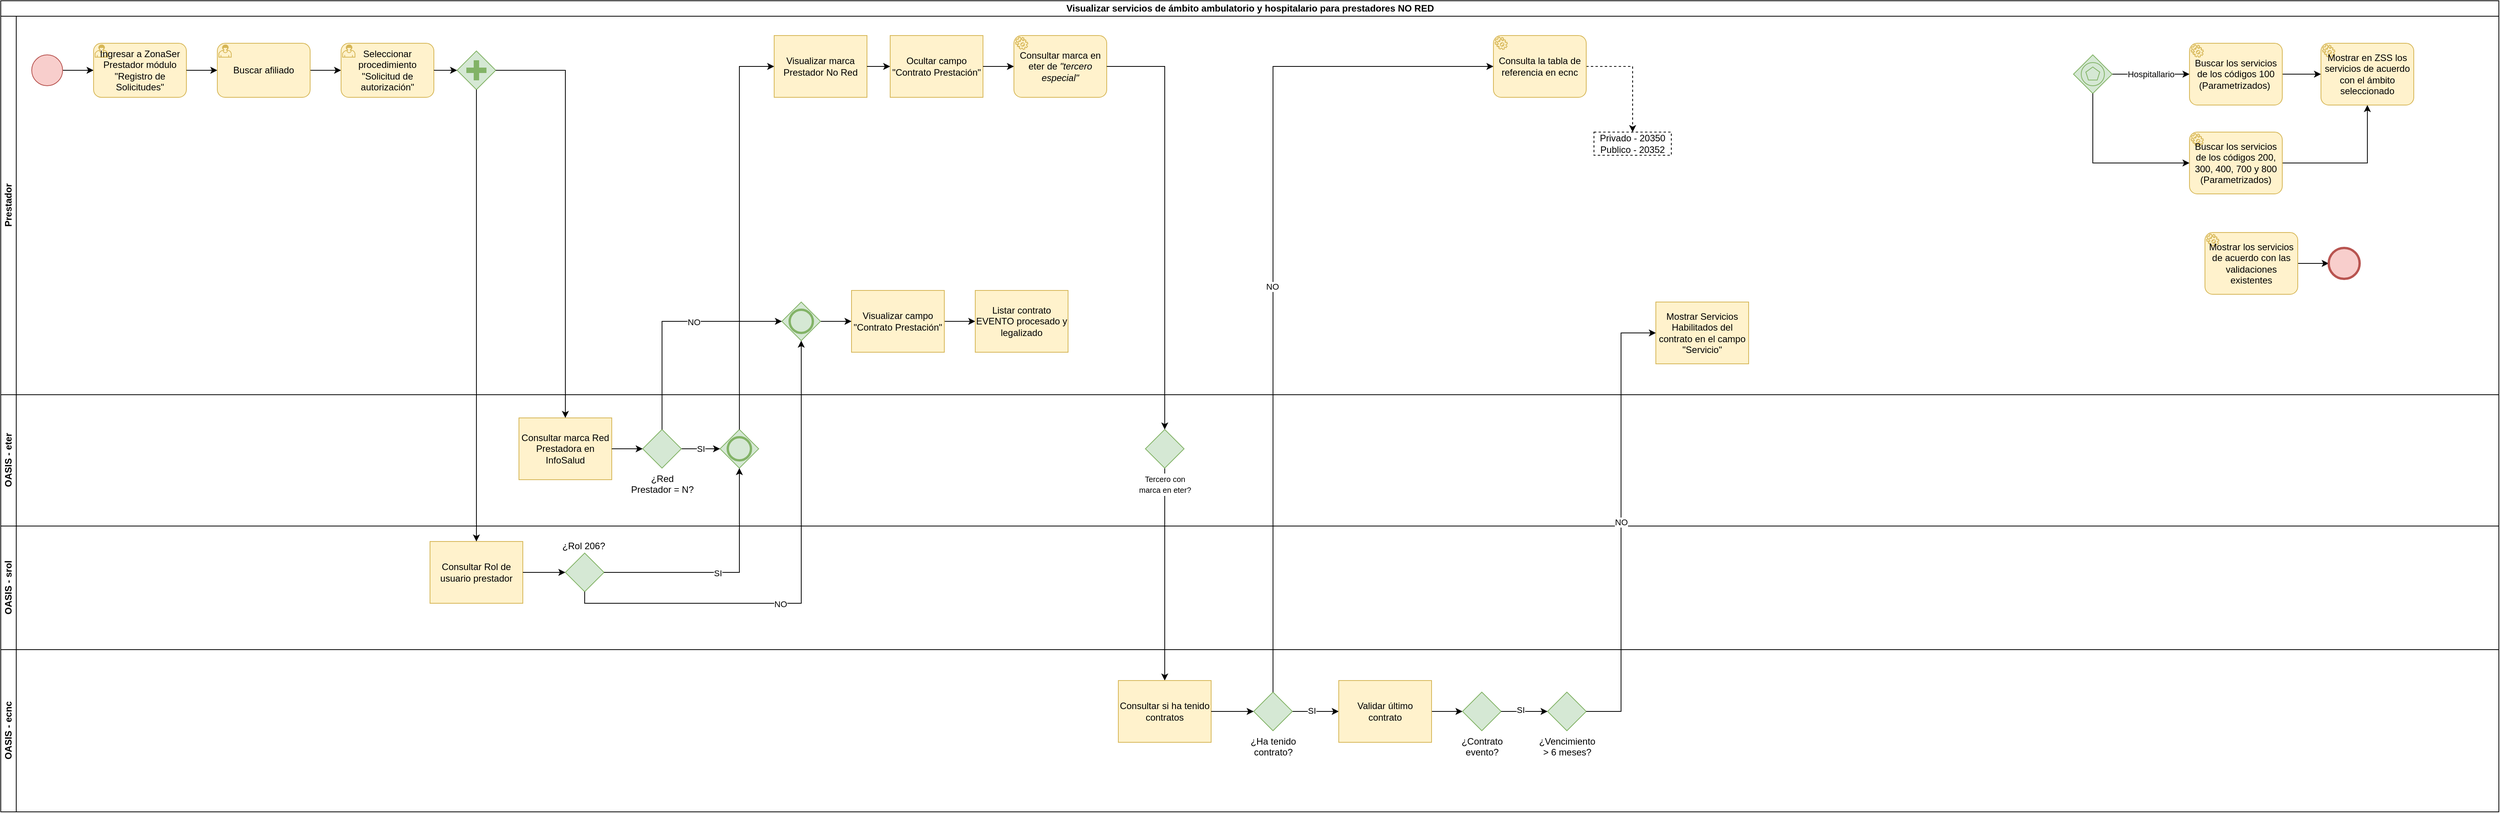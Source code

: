 <mxfile version="26.0.15">
  <diagram name="Página-1" id="TRl0oPyITWr-6Asu_PwD">
    <mxGraphModel dx="1034" dy="690" grid="1" gridSize="10" guides="1" tooltips="1" connect="1" arrows="1" fold="1" page="1" pageScale="1" pageWidth="2200" pageHeight="500" math="0" shadow="0">
      <root>
        <mxCell id="0" />
        <mxCell id="1" parent="0" />
        <mxCell id="DZp7piEdJl-Q790h61w1-1" value="Visualizar servicios de ámbito ambulatorio y hospitalario para prestadores NO RED" style="swimlane;childLayout=stackLayout;resizeParent=1;resizeParentMax=0;horizontal=1;startSize=20;horizontalStack=0;html=1;" parent="1" vertex="1">
          <mxGeometry x="40" y="40" width="3230" height="1050" as="geometry" />
        </mxCell>
        <mxCell id="FZRKKht7appjnMGiK8aR-26" style="edgeStyle=orthogonalEdgeStyle;rounded=0;orthogonalLoop=1;jettySize=auto;html=1;" edge="1" parent="DZp7piEdJl-Q790h61w1-1" source="DZp7piEdJl-Q790h61w1-29" target="FZRKKht7appjnMGiK8aR-21">
          <mxGeometry relative="1" as="geometry">
            <mxPoint x="1505" y="890" as="targetPoint" />
          </mxGeometry>
        </mxCell>
        <mxCell id="DZp7piEdJl-Q790h61w1-2" value="&lt;font style=&quot;vertical-align: inherit;&quot;&gt;&lt;font style=&quot;vertical-align: inherit;&quot;&gt;Prestador&lt;/font&gt;&lt;/font&gt;" style="swimlane;startSize=20;horizontal=0;html=1;" parent="DZp7piEdJl-Q790h61w1-1" vertex="1">
          <mxGeometry y="20" width="3230" height="490" as="geometry" />
        </mxCell>
        <mxCell id="DZp7piEdJl-Q790h61w1-11" style="edgeStyle=orthogonalEdgeStyle;rounded=0;orthogonalLoop=1;jettySize=auto;html=1;entryX=0;entryY=0.5;entryDx=0;entryDy=0;entryPerimeter=0;" parent="DZp7piEdJl-Q790h61w1-2" source="DZp7piEdJl-Q790h61w1-10" target="DZp7piEdJl-Q790h61w1-6" edge="1">
          <mxGeometry relative="1" as="geometry" />
        </mxCell>
        <mxCell id="DZp7piEdJl-Q790h61w1-10" value="" style="points=[[0.145,0.145,0],[0.5,0,0],[0.855,0.145,0],[1,0.5,0],[0.855,0.855,0],[0.5,1,0],[0.145,0.855,0],[0,0.5,0]];shape=mxgraph.bpmn.event;html=1;verticalLabelPosition=bottom;labelBackgroundColor=#ffffff;verticalAlign=top;align=center;perimeter=ellipsePerimeter;outlineConnect=0;aspect=fixed;outline=standard;symbol=general;fillColor=#f8cecc;strokeColor=#b85450;" parent="DZp7piEdJl-Q790h61w1-2" vertex="1">
          <mxGeometry x="40" y="50" width="40" height="40" as="geometry" />
        </mxCell>
        <mxCell id="DZp7piEdJl-Q790h61w1-6" value="&lt;font style=&quot;vertical-align: inherit;&quot;&gt;&lt;font style=&quot;vertical-align: inherit;&quot;&gt;&lt;font style=&quot;vertical-align: inherit;&quot;&gt;&lt;font style=&quot;vertical-align: inherit;&quot;&gt;&lt;font style=&quot;vertical-align: inherit;&quot;&gt;&lt;font style=&quot;vertical-align: inherit;&quot;&gt;&lt;font style=&quot;vertical-align: inherit;&quot;&gt;&lt;font style=&quot;vertical-align: inherit;&quot;&gt;Ingresar a ZonaSer Prestador módulo &quot;Registro de Solicitudes&quot;&lt;/font&gt;&lt;/font&gt;&lt;/font&gt;&lt;/font&gt;&lt;/font&gt;&lt;/font&gt;&lt;/font&gt;&lt;/font&gt;" style="points=[[0.25,0,0],[0.5,0,0],[0.75,0,0],[1,0.25,0],[1,0.5,0],[1,0.75,0],[0.75,1,0],[0.5,1,0],[0.25,1,0],[0,0.75,0],[0,0.5,0],[0,0.25,0]];shape=mxgraph.bpmn.task;whiteSpace=wrap;rectStyle=rounded;size=10;html=1;container=1;expand=0;collapsible=0;taskMarker=user;fillColor=#fff2cc;strokeColor=#d6b656;" parent="DZp7piEdJl-Q790h61w1-2" vertex="1">
          <mxGeometry x="120" y="35" width="120" height="70" as="geometry" />
        </mxCell>
        <mxCell id="DZp7piEdJl-Q790h61w1-5" style="edgeStyle=orthogonalEdgeStyle;rounded=0;orthogonalLoop=1;jettySize=auto;html=1;entryX=0;entryY=0.5;entryDx=0;entryDy=0;entryPerimeter=0;" parent="DZp7piEdJl-Q790h61w1-2" source="DZp7piEdJl-Q790h61w1-6" target="YhVUN2A8UuCsmT0SYXPu-39" edge="1">
          <mxGeometry relative="1" as="geometry">
            <mxPoint x="280" y="70" as="targetPoint" />
          </mxGeometry>
        </mxCell>
        <mxCell id="DZp7piEdJl-Q790h61w1-26" value="Consultar marca en eter de &lt;i&gt;&quot;tercero especial&quot;&lt;/i&gt;" style="points=[[0.25,0,0],[0.5,0,0],[0.75,0,0],[1,0.25,0],[1,0.5,0],[1,0.75,0],[0.75,1,0],[0.5,1,0],[0.25,1,0],[0,0.75,0],[0,0.5,0],[0,0.25,0]];shape=mxgraph.bpmn.task;whiteSpace=wrap;rectStyle=rounded;size=10;html=1;container=1;expand=0;collapsible=0;taskMarker=service;fillColor=#fff2cc;strokeColor=#d6b656;" parent="DZp7piEdJl-Q790h61w1-2" vertex="1">
          <mxGeometry x="1310" y="25" width="120" height="80" as="geometry" />
        </mxCell>
        <mxCell id="DZp7piEdJl-Q790h61w1-32" value="Mostrar en ZSS los servicios de acuerdo con el ámbito seleccionado" style="points=[[0.25,0,0],[0.5,0,0],[0.75,0,0],[1,0.25,0],[1,0.5,0],[1,0.75,0],[0.75,1,0],[0.5,1,0],[0.25,1,0],[0,0.75,0],[0,0.5,0],[0,0.25,0]];shape=mxgraph.bpmn.task;whiteSpace=wrap;rectStyle=rounded;size=10;html=1;container=1;expand=0;collapsible=0;taskMarker=service;fillColor=#fff2cc;strokeColor=#d6b656;" parent="DZp7piEdJl-Q790h61w1-2" vertex="1">
          <mxGeometry x="3000" y="35" width="120" height="80" as="geometry" />
        </mxCell>
        <mxCell id="FZRKKht7appjnMGiK8aR-16" style="edgeStyle=orthogonalEdgeStyle;rounded=0;orthogonalLoop=1;jettySize=auto;html=1;dashed=1;" edge="1" parent="DZp7piEdJl-Q790h61w1-2" source="DZp7piEdJl-Q790h61w1-36" target="FZRKKht7appjnMGiK8aR-15">
          <mxGeometry relative="1" as="geometry" />
        </mxCell>
        <mxCell id="DZp7piEdJl-Q790h61w1-36" value="Consulta la tabla de referencia en ecnc" style="points=[[0.25,0,0],[0.5,0,0],[0.75,0,0],[1,0.25,0],[1,0.5,0],[1,0.75,0],[0.75,1,0],[0.5,1,0],[0.25,1,0],[0,0.75,0],[0,0.5,0],[0,0.25,0]];shape=mxgraph.bpmn.task;whiteSpace=wrap;rectStyle=rounded;size=10;html=1;container=1;expand=0;collapsible=0;taskMarker=service;fillColor=#fff2cc;strokeColor=#d6b656;" parent="DZp7piEdJl-Q790h61w1-2" vertex="1">
          <mxGeometry x="1930" y="25" width="120" height="80" as="geometry" />
        </mxCell>
        <mxCell id="FZRKKht7appjnMGiK8aR-42" style="edgeStyle=orthogonalEdgeStyle;rounded=0;orthogonalLoop=1;jettySize=auto;html=1;" edge="1" parent="DZp7piEdJl-Q790h61w1-2" source="DZp7piEdJl-Q790h61w1-43" target="DZp7piEdJl-Q790h61w1-55">
          <mxGeometry relative="1" as="geometry" />
        </mxCell>
        <mxCell id="DZp7piEdJl-Q790h61w1-43" value="Mostrar los servicios de acuerdo con las validaciones existentes" style="points=[[0.25,0,0],[0.5,0,0],[0.75,0,0],[1,0.25,0],[1,0.5,0],[1,0.75,0],[0.75,1,0],[0.5,1,0],[0.25,1,0],[0,0.75,0],[0,0.5,0],[0,0.25,0]];shape=mxgraph.bpmn.task;whiteSpace=wrap;rectStyle=rounded;size=10;html=1;container=1;expand=0;collapsible=0;taskMarker=service;fillColor=#fff2cc;strokeColor=#d6b656;" parent="DZp7piEdJl-Q790h61w1-2" vertex="1">
          <mxGeometry x="2850" y="280" width="120" height="80" as="geometry" />
        </mxCell>
        <mxCell id="DZp7piEdJl-Q790h61w1-53" style="edgeStyle=orthogonalEdgeStyle;rounded=0;orthogonalLoop=1;jettySize=auto;html=1;entryX=0;entryY=0.5;entryDx=0;entryDy=0;entryPerimeter=0;" parent="DZp7piEdJl-Q790h61w1-2" source="DZp7piEdJl-Q790h61w1-45" target="DZp7piEdJl-Q790h61w1-32" edge="1">
          <mxGeometry relative="1" as="geometry" />
        </mxCell>
        <mxCell id="DZp7piEdJl-Q790h61w1-45" value="Buscar los servicios de los códigos 100&lt;br&gt;(Parametrizados)&amp;nbsp;" style="points=[[0.25,0,0],[0.5,0,0],[0.75,0,0],[1,0.25,0],[1,0.5,0],[1,0.75,0],[0.75,1,0],[0.5,1,0],[0.25,1,0],[0,0.75,0],[0,0.5,0],[0,0.25,0]];shape=mxgraph.bpmn.task;whiteSpace=wrap;rectStyle=rounded;size=10;html=1;container=1;expand=0;collapsible=0;taskMarker=service;fillColor=#fff2cc;strokeColor=#d6b656;" parent="DZp7piEdJl-Q790h61w1-2" vertex="1">
          <mxGeometry x="2830" y="35" width="120" height="80" as="geometry" />
        </mxCell>
        <mxCell id="DZp7piEdJl-Q790h61w1-54" style="edgeStyle=orthogonalEdgeStyle;rounded=0;orthogonalLoop=1;jettySize=auto;html=1;" parent="DZp7piEdJl-Q790h61w1-2" source="DZp7piEdJl-Q790h61w1-46" target="DZp7piEdJl-Q790h61w1-32" edge="1">
          <mxGeometry relative="1" as="geometry" />
        </mxCell>
        <mxCell id="DZp7piEdJl-Q790h61w1-46" value="Buscar los servicios de los códigos 200, 300, 400, 700 y 800&lt;br&gt;(Parametrizados)" style="points=[[0.25,0,0],[0.5,0,0],[0.75,0,0],[1,0.25,0],[1,0.5,0],[1,0.75,0],[0.75,1,0],[0.5,1,0],[0.25,1,0],[0,0.75,0],[0,0.5,0],[0,0.25,0]];shape=mxgraph.bpmn.task;whiteSpace=wrap;rectStyle=rounded;size=10;html=1;container=1;expand=0;collapsible=0;taskMarker=service;fillColor=#fff2cc;strokeColor=#d6b656;" parent="DZp7piEdJl-Q790h61w1-2" vertex="1">
          <mxGeometry x="2830" y="150" width="120" height="80" as="geometry" />
        </mxCell>
        <mxCell id="DZp7piEdJl-Q790h61w1-50" value="Hospitallario" style="edgeStyle=orthogonalEdgeStyle;rounded=0;orthogonalLoop=1;jettySize=auto;html=1;" parent="DZp7piEdJl-Q790h61w1-2" source="DZp7piEdJl-Q790h61w1-47" target="DZp7piEdJl-Q790h61w1-45" edge="1">
          <mxGeometry relative="1" as="geometry" />
        </mxCell>
        <mxCell id="DZp7piEdJl-Q790h61w1-47" value="" style="points=[[0.25,0.25,0],[0.5,0,0],[0.75,0.25,0],[1,0.5,0],[0.75,0.75,0],[0.5,1,0],[0.25,0.75,0],[0,0.5,0]];shape=mxgraph.bpmn.gateway2;html=1;verticalLabelPosition=bottom;labelBackgroundColor=#ffffff;verticalAlign=top;align=center;perimeter=rhombusPerimeter;outlineConnect=0;outline=standard;symbol=multiple;fillColor=#d5e8d4;strokeColor=#82b366;" parent="DZp7piEdJl-Q790h61w1-2" vertex="1">
          <mxGeometry x="2680" y="50" width="50" height="50" as="geometry" />
        </mxCell>
        <mxCell id="DZp7piEdJl-Q790h61w1-55" value="" style="points=[[0.145,0.145,0],[0.5,0,0],[0.855,0.145,0],[1,0.5,0],[0.855,0.855,0],[0.5,1,0],[0.145,0.855,0],[0,0.5,0]];shape=mxgraph.bpmn.event;html=1;verticalLabelPosition=bottom;labelBackgroundColor=#ffffff;verticalAlign=top;align=center;perimeter=ellipsePerimeter;outlineConnect=0;aspect=fixed;outline=end;symbol=terminate2;fillColor=#f8cecc;strokeColor=#b85450;" parent="DZp7piEdJl-Q790h61w1-2" vertex="1">
          <mxGeometry x="3010" y="300" width="40" height="40" as="geometry" />
        </mxCell>
        <mxCell id="YhVUN2A8UuCsmT0SYXPu-41" style="edgeStyle=orthogonalEdgeStyle;rounded=0;orthogonalLoop=1;jettySize=auto;html=1;" parent="DZp7piEdJl-Q790h61w1-2" source="YhVUN2A8UuCsmT0SYXPu-39" target="YhVUN2A8UuCsmT0SYXPu-40" edge="1">
          <mxGeometry relative="1" as="geometry" />
        </mxCell>
        <mxCell id="YhVUN2A8UuCsmT0SYXPu-39" value="&lt;font style=&quot;vertical-align: inherit;&quot;&gt;&lt;font style=&quot;vertical-align: inherit;&quot;&gt;Buscar afiliado&lt;/font&gt;&lt;/font&gt;" style="points=[[0.25,0,0],[0.5,0,0],[0.75,0,0],[1,0.25,0],[1,0.5,0],[1,0.75,0],[0.75,1,0],[0.5,1,0],[0.25,1,0],[0,0.75,0],[0,0.5,0],[0,0.25,0]];shape=mxgraph.bpmn.task;whiteSpace=wrap;rectStyle=rounded;size=10;html=1;container=1;expand=0;collapsible=0;taskMarker=user;fillColor=#fff2cc;strokeColor=#d6b656;" parent="DZp7piEdJl-Q790h61w1-2" vertex="1">
          <mxGeometry x="280" y="35" width="120" height="70" as="geometry" />
        </mxCell>
        <mxCell id="YhVUN2A8UuCsmT0SYXPu-40" value="&lt;font style=&quot;vertical-align: inherit;&quot;&gt;&lt;font style=&quot;vertical-align: inherit;&quot;&gt;&lt;font style=&quot;vertical-align: inherit;&quot;&gt;&lt;font style=&quot;vertical-align: inherit;&quot;&gt;Seleccionar procedimiento &quot;Solicitud de autorización&quot;&lt;/font&gt;&lt;/font&gt;&lt;/font&gt;&lt;/font&gt;" style="points=[[0.25,0,0],[0.5,0,0],[0.75,0,0],[1,0.25,0],[1,0.5,0],[1,0.75,0],[0.75,1,0],[0.5,1,0],[0.25,1,0],[0,0.75,0],[0,0.5,0],[0,0.25,0]];shape=mxgraph.bpmn.task;whiteSpace=wrap;rectStyle=rounded;size=10;html=1;container=1;expand=0;collapsible=0;taskMarker=user;fillColor=#fff2cc;strokeColor=#d6b656;" parent="DZp7piEdJl-Q790h61w1-2" vertex="1">
          <mxGeometry x="440" y="35" width="120" height="70" as="geometry" />
        </mxCell>
        <mxCell id="YhVUN2A8UuCsmT0SYXPu-46" value="&lt;font style=&quot;vertical-align: inherit;&quot;&gt;&lt;font style=&quot;vertical-align: inherit;&quot;&gt;Visualizar marca Prestador No Red&lt;/font&gt;&lt;/font&gt;" style="points=[[0.25,0,0],[0.5,0,0],[0.75,0,0],[1,0.25,0],[1,0.5,0],[1,0.75,0],[0.75,1,0],[0.5,1,0],[0.25,1,0],[0,0.75,0],[0,0.5,0],[0,0.25,0]];shape=mxgraph.bpmn.task2;whiteSpace=wrap;rectStyle=rounded;size=10;html=1;container=1;expand=0;collapsible=0;taskMarker=script;fillColor=#fff2cc;strokeColor=#d6b656;" parent="DZp7piEdJl-Q790h61w1-2" vertex="1">
          <mxGeometry x="1000" y="25" width="120" height="80" as="geometry" />
        </mxCell>
        <mxCell id="YhVUN2A8UuCsmT0SYXPu-48" value="&lt;font style=&quot;vertical-align: inherit;&quot;&gt;&lt;font style=&quot;vertical-align: inherit;&quot;&gt;Ocultar campo &quot;Contrato Prestación&quot;&lt;/font&gt;&lt;/font&gt;" style="points=[[0.25,0,0],[0.5,0,0],[0.75,0,0],[1,0.25,0],[1,0.5,0],[1,0.75,0],[0.75,1,0],[0.5,1,0],[0.25,1,0],[0,0.75,0],[0,0.5,0],[0,0.25,0]];shape=mxgraph.bpmn.task2;whiteSpace=wrap;rectStyle=rounded;size=10;html=1;container=1;expand=0;collapsible=0;taskMarker=script;fillColor=#fff2cc;strokeColor=#d6b656;" parent="DZp7piEdJl-Q790h61w1-2" vertex="1">
          <mxGeometry x="1150" y="25" width="120" height="80" as="geometry" />
        </mxCell>
        <mxCell id="YhVUN2A8UuCsmT0SYXPu-47" style="edgeStyle=orthogonalEdgeStyle;rounded=0;orthogonalLoop=1;jettySize=auto;html=1;" parent="DZp7piEdJl-Q790h61w1-2" source="YhVUN2A8UuCsmT0SYXPu-46" target="YhVUN2A8UuCsmT0SYXPu-48" edge="1">
          <mxGeometry relative="1" as="geometry">
            <mxPoint x="1070" y="65" as="targetPoint" />
          </mxGeometry>
        </mxCell>
        <mxCell id="FZRKKht7appjnMGiK8aR-13" style="edgeStyle=orthogonalEdgeStyle;rounded=0;orthogonalLoop=1;jettySize=auto;html=1;entryX=0;entryY=0.5;entryDx=0;entryDy=0;entryPerimeter=0;" edge="1" parent="DZp7piEdJl-Q790h61w1-2" source="YhVUN2A8UuCsmT0SYXPu-50" target="FZRKKht7appjnMGiK8aR-14">
          <mxGeometry relative="1" as="geometry">
            <mxPoint x="1250" y="240" as="targetPoint" />
          </mxGeometry>
        </mxCell>
        <mxCell id="YhVUN2A8UuCsmT0SYXPu-50" value="&lt;font style=&quot;vertical-align: inherit;&quot;&gt;&lt;font style=&quot;vertical-align: inherit;&quot;&gt;Visualizar campo &quot;Contrato Prestación&quot;&lt;/font&gt;&lt;/font&gt;" style="points=[[0.25,0,0],[0.5,0,0],[0.75,0,0],[1,0.25,0],[1,0.5,0],[1,0.75,0],[0.75,1,0],[0.5,1,0],[0.25,1,0],[0,0.75,0],[0,0.5,0],[0,0.25,0]];shape=mxgraph.bpmn.task2;whiteSpace=wrap;rectStyle=rounded;size=10;html=1;container=1;expand=0;collapsible=0;taskMarker=script;fillColor=#fff2cc;strokeColor=#d6b656;" parent="DZp7piEdJl-Q790h61w1-2" vertex="1">
          <mxGeometry x="1100" y="355" width="120" height="80" as="geometry" />
        </mxCell>
        <mxCell id="YhVUN2A8UuCsmT0SYXPu-52" value="" style="points=[[0.25,0.25,0],[0.5,0,0],[0.75,0.25,0],[1,0.5,0],[0.75,0.75,0],[0.5,1,0],[0.25,0.75,0],[0,0.5,0]];shape=mxgraph.bpmn.gateway2;html=1;verticalLabelPosition=bottom;labelBackgroundColor=#ffffff;verticalAlign=top;align=center;perimeter=rhombusPerimeter;outlineConnect=0;outline=none;symbol=none;gwType=parallel;fillColor=#d5e8d4;strokeColor=#82b366;" parent="DZp7piEdJl-Q790h61w1-2" vertex="1">
          <mxGeometry x="590" y="45" width="50" height="50" as="geometry" />
        </mxCell>
        <mxCell id="YhVUN2A8UuCsmT0SYXPu-53" value="" style="edgeStyle=orthogonalEdgeStyle;rounded=0;orthogonalLoop=1;jettySize=auto;html=1;" parent="DZp7piEdJl-Q790h61w1-2" source="YhVUN2A8UuCsmT0SYXPu-40" target="YhVUN2A8UuCsmT0SYXPu-52" edge="1">
          <mxGeometry relative="1" as="geometry">
            <mxPoint x="625" y="460" as="targetPoint" />
            <mxPoint x="625" y="95" as="sourcePoint" />
          </mxGeometry>
        </mxCell>
        <mxCell id="FZRKKht7appjnMGiK8aR-2" style="edgeStyle=orthogonalEdgeStyle;rounded=0;orthogonalLoop=1;jettySize=auto;html=1;" edge="1" parent="DZp7piEdJl-Q790h61w1-2" source="YhVUN2A8UuCsmT0SYXPu-48" target="DZp7piEdJl-Q790h61w1-26">
          <mxGeometry relative="1" as="geometry">
            <mxPoint x="1310" y="65" as="targetPoint" />
          </mxGeometry>
        </mxCell>
        <mxCell id="FZRKKht7appjnMGiK8aR-7" style="edgeStyle=orthogonalEdgeStyle;rounded=0;orthogonalLoop=1;jettySize=auto;html=1;" edge="1" parent="DZp7piEdJl-Q790h61w1-2" source="FZRKKht7appjnMGiK8aR-6" target="YhVUN2A8UuCsmT0SYXPu-50">
          <mxGeometry relative="1" as="geometry" />
        </mxCell>
        <mxCell id="FZRKKht7appjnMGiK8aR-6" value="" style="points=[[0.25,0.25,0],[0.5,0,0],[0.75,0.25,0],[1,0.5,0],[0.75,0.75,0],[0.5,1,0],[0.25,0.75,0],[0,0.5,0]];shape=mxgraph.bpmn.gateway2;html=1;verticalLabelPosition=bottom;labelBackgroundColor=#ffffff;verticalAlign=top;align=center;perimeter=rhombusPerimeter;outlineConnect=0;outline=end;symbol=general;fillColor=#d5e8d4;strokeColor=#82b366;" vertex="1" parent="DZp7piEdJl-Q790h61w1-2">
          <mxGeometry x="1010" y="370" width="50" height="50" as="geometry" />
        </mxCell>
        <mxCell id="FZRKKht7appjnMGiK8aR-12" style="edgeStyle=orthogonalEdgeStyle;rounded=0;orthogonalLoop=1;jettySize=auto;html=1;entryX=0;entryY=0.5;entryDx=0;entryDy=0;entryPerimeter=0;" edge="1" parent="DZp7piEdJl-Q790h61w1-2" source="DZp7piEdJl-Q790h61w1-47" target="DZp7piEdJl-Q790h61w1-46">
          <mxGeometry relative="1" as="geometry">
            <Array as="points">
              <mxPoint x="2705" y="190" />
            </Array>
          </mxGeometry>
        </mxCell>
        <mxCell id="FZRKKht7appjnMGiK8aR-14" value="&lt;font style=&quot;vertical-align: inherit;&quot;&gt;&lt;font style=&quot;vertical-align: inherit;&quot;&gt;Listar contrato EVENTO procesado y legalizado&lt;/font&gt;&lt;/font&gt;" style="points=[[0.25,0,0],[0.5,0,0],[0.75,0,0],[1,0.25,0],[1,0.5,0],[1,0.75,0],[0.75,1,0],[0.5,1,0],[0.25,1,0],[0,0.75,0],[0,0.5,0],[0,0.25,0]];shape=mxgraph.bpmn.task2;whiteSpace=wrap;rectStyle=rounded;size=10;html=1;container=1;expand=0;collapsible=0;taskMarker=script;fillColor=#fff2cc;strokeColor=#d6b656;" vertex="1" parent="DZp7piEdJl-Q790h61w1-2">
          <mxGeometry x="1260" y="355" width="120" height="80" as="geometry" />
        </mxCell>
        <mxCell id="FZRKKht7appjnMGiK8aR-15" value="Privado - 20350&lt;div&gt;Publico - 20352&lt;/div&gt;" style="text;html=1;align=center;verticalAlign=middle;whiteSpace=wrap;rounded=0;dashed=1;strokeColor=default;" vertex="1" parent="DZp7piEdJl-Q790h61w1-2">
          <mxGeometry x="2060" y="150" width="100" height="30" as="geometry" />
        </mxCell>
        <mxCell id="FZRKKht7appjnMGiK8aR-43" value="&lt;font style=&quot;vertical-align: inherit;&quot;&gt;&lt;font style=&quot;vertical-align: inherit;&quot;&gt;Mostrar Servicios Habilitados del contrato en el campo &quot;Servicio&quot;&lt;/font&gt;&lt;/font&gt;" style="points=[[0.25,0,0],[0.5,0,0],[0.75,0,0],[1,0.25,0],[1,0.5,0],[1,0.75,0],[0.75,1,0],[0.5,1,0],[0.25,1,0],[0,0.75,0],[0,0.5,0],[0,0.25,0]];shape=mxgraph.bpmn.task2;whiteSpace=wrap;rectStyle=rounded;size=10;html=1;container=1;expand=0;collapsible=0;taskMarker=script;fillColor=#fff2cc;strokeColor=#d6b656;" vertex="1" parent="DZp7piEdJl-Q790h61w1-2">
          <mxGeometry x="2140" y="370" width="120" height="80" as="geometry" />
        </mxCell>
        <mxCell id="YhVUN2A8UuCsmT0SYXPu-1" value="&lt;font style=&quot;vertical-align: inherit;&quot;&gt;&lt;font style=&quot;vertical-align: inherit;&quot;&gt;&lt;font style=&quot;vertical-align: inherit;&quot;&gt;&lt;font style=&quot;vertical-align: inherit;&quot;&gt;OASIS - eter&lt;/font&gt;&lt;/font&gt;&lt;/font&gt;&lt;/font&gt;" style="swimlane;startSize=20;horizontal=0;html=1;" parent="DZp7piEdJl-Q790h61w1-1" vertex="1">
          <mxGeometry y="510" width="3230" height="170" as="geometry" />
        </mxCell>
        <mxCell id="YhVUN2A8UuCsmT0SYXPu-51" value="Consultar marca Red Prestadora en InfoSalud" style="points=[[0.25,0,0],[0.5,0,0],[0.75,0,0],[1,0.25,0],[1,0.5,0],[1,0.75,0],[0.75,1,0],[0.5,1,0],[0.25,1,0],[0,0.75,0],[0,0.5,0],[0,0.25,0]];shape=mxgraph.bpmn.task2;whiteSpace=wrap;rectStyle=rounded;size=10;html=1;container=1;expand=0;collapsible=0;taskMarker=script;fillColor=#fff2cc;strokeColor=#d6b656;" parent="YhVUN2A8UuCsmT0SYXPu-1" vertex="1">
          <mxGeometry x="670" y="30" width="120" height="80" as="geometry" />
        </mxCell>
        <mxCell id="YhVUN2A8UuCsmT0SYXPu-58" value="" style="points=[[0.25,0.25,0],[0.5,0,0],[0.75,0.25,0],[1,0.5,0],[0.75,0.75,0],[0.5,1,0],[0.25,0.75,0],[0,0.5,0]];shape=mxgraph.bpmn.gateway2;html=1;verticalLabelPosition=bottom;labelBackgroundColor=#ffffff;verticalAlign=top;align=center;perimeter=rhombusPerimeter;outlineConnect=0;outline=end;symbol=general;fillColor=#d5e8d4;strokeColor=#82b366;" parent="YhVUN2A8UuCsmT0SYXPu-1" vertex="1">
          <mxGeometry x="930" y="45" width="50" height="50" as="geometry" />
        </mxCell>
        <mxCell id="YhVUN2A8UuCsmT0SYXPu-57" style="edgeStyle=orthogonalEdgeStyle;rounded=0;orthogonalLoop=1;jettySize=auto;html=1;" parent="YhVUN2A8UuCsmT0SYXPu-1" source="YhVUN2A8UuCsmT0SYXPu-60" target="YhVUN2A8UuCsmT0SYXPu-58" edge="1">
          <mxGeometry relative="1" as="geometry">
            <mxPoint x="860" y="55" as="targetPoint" />
          </mxGeometry>
        </mxCell>
        <mxCell id="YhVUN2A8UuCsmT0SYXPu-69" value="SI" style="edgeLabel;html=1;align=center;verticalAlign=middle;resizable=0;points=[];" parent="YhVUN2A8UuCsmT0SYXPu-57" vertex="1" connectable="0">
          <mxGeometry x="-0.022" relative="1" as="geometry">
            <mxPoint as="offset" />
          </mxGeometry>
        </mxCell>
        <mxCell id="YhVUN2A8UuCsmT0SYXPu-60" value="¿Red &lt;br&gt;Prestador = N?" style="points=[[0.25,0.25,0],[0.5,0,0],[0.75,0.25,0],[1,0.5,0],[0.75,0.75,0],[0.5,1,0],[0.25,0.75,0],[0,0.5,0]];shape=mxgraph.bpmn.gateway2;html=1;verticalLabelPosition=bottom;labelBackgroundColor=#ffffff;verticalAlign=top;align=center;perimeter=rhombusPerimeter;outlineConnect=0;outline=none;symbol=none;fillColor=#d5e8d4;strokeColor=#82b366;labelPosition=center;" parent="YhVUN2A8UuCsmT0SYXPu-1" vertex="1">
          <mxGeometry x="830" y="45" width="50" height="50" as="geometry" />
        </mxCell>
        <mxCell id="YhVUN2A8UuCsmT0SYXPu-61" value="" style="edgeStyle=orthogonalEdgeStyle;rounded=0;orthogonalLoop=1;jettySize=auto;html=1;" parent="YhVUN2A8UuCsmT0SYXPu-1" source="YhVUN2A8UuCsmT0SYXPu-51" target="YhVUN2A8UuCsmT0SYXPu-60" edge="1">
          <mxGeometry relative="1" as="geometry">
            <mxPoint x="1040" y="425" as="targetPoint" />
            <mxPoint x="840" y="425" as="sourcePoint" />
          </mxGeometry>
        </mxCell>
        <mxCell id="DZp7piEdJl-Q790h61w1-29" value="&lt;font style=&quot;font-size: 10px;&quot;&gt;Tercero con &lt;br&gt;marca en eter?&lt;/font&gt;" style="points=[[0.25,0.25,0],[0.5,0,0],[0.75,0.25,0],[1,0.5,0],[0.75,0.75,0],[0.5,1,0],[0.25,0.75,0],[0,0.5,0]];shape=mxgraph.bpmn.gateway2;html=1;verticalLabelPosition=bottom;labelBackgroundColor=#ffffff;verticalAlign=top;align=center;perimeter=rhombusPerimeter;outlineConnect=0;outline=none;symbol=none;fillColor=#d5e8d4;strokeColor=#82b366;" parent="YhVUN2A8UuCsmT0SYXPu-1" vertex="1">
          <mxGeometry x="1480" y="45" width="50" height="50" as="geometry" />
        </mxCell>
        <mxCell id="YhVUN2A8UuCsmT0SYXPu-54" value="&lt;font style=&quot;vertical-align: inherit;&quot;&gt;&lt;font style=&quot;vertical-align: inherit;&quot;&gt;&lt;font style=&quot;vertical-align: inherit;&quot;&gt;&lt;font style=&quot;vertical-align: inherit;&quot;&gt;&lt;font style=&quot;vertical-align: inherit;&quot;&gt;&lt;font style=&quot;vertical-align: inherit;&quot;&gt;OASIS - srol&lt;/font&gt;&lt;/font&gt;&lt;/font&gt;&lt;/font&gt;&lt;/font&gt;&lt;/font&gt;" style="swimlane;startSize=20;horizontal=0;html=1;" parent="DZp7piEdJl-Q790h61w1-1" vertex="1">
          <mxGeometry y="680" width="3230" height="160" as="geometry" />
        </mxCell>
        <mxCell id="YhVUN2A8UuCsmT0SYXPu-55" value="Consultar Rol de usuario prestador" style="points=[[0.25,0,0],[0.5,0,0],[0.75,0,0],[1,0.25,0],[1,0.5,0],[1,0.75,0],[0.75,1,0],[0.5,1,0],[0.25,1,0],[0,0.75,0],[0,0.5,0],[0,0.25,0]];shape=mxgraph.bpmn.task2;whiteSpace=wrap;rectStyle=rounded;size=10;html=1;container=1;expand=0;collapsible=0;taskMarker=script;fillColor=#fff2cc;strokeColor=#d6b656;" parent="YhVUN2A8UuCsmT0SYXPu-54" vertex="1">
          <mxGeometry x="555" y="20" width="120" height="80" as="geometry" />
        </mxCell>
        <mxCell id="YhVUN2A8UuCsmT0SYXPu-66" value="¿Rol 206?&amp;nbsp;" style="points=[[0.25,0.25,0],[0.5,0,0],[0.75,0.25,0],[1,0.5,0],[0.75,0.75,0],[0.5,1,0],[0.25,0.75,0],[0,0.5,0]];shape=mxgraph.bpmn.gateway2;html=1;verticalLabelPosition=top;labelBackgroundColor=#ffffff;verticalAlign=bottom;align=center;perimeter=rhombusPerimeter;outlineConnect=0;outline=none;symbol=none;fillColor=#d5e8d4;strokeColor=#82b366;labelPosition=center;" parent="YhVUN2A8UuCsmT0SYXPu-54" vertex="1">
          <mxGeometry x="730" y="35" width="50" height="50" as="geometry" />
        </mxCell>
        <mxCell id="YhVUN2A8UuCsmT0SYXPu-59" style="edgeStyle=orthogonalEdgeStyle;rounded=0;orthogonalLoop=1;jettySize=auto;html=1;entryX=0;entryY=0.5;entryDx=0;entryDy=0;entryPerimeter=0;" parent="YhVUN2A8UuCsmT0SYXPu-54" source="YhVUN2A8UuCsmT0SYXPu-55" target="YhVUN2A8UuCsmT0SYXPu-66" edge="1">
          <mxGeometry relative="1" as="geometry" />
        </mxCell>
        <mxCell id="YhVUN2A8UuCsmT0SYXPu-49" style="edgeStyle=orthogonalEdgeStyle;rounded=0;orthogonalLoop=1;jettySize=auto;html=1;" parent="DZp7piEdJl-Q790h61w1-1" source="YhVUN2A8UuCsmT0SYXPu-52" target="YhVUN2A8UuCsmT0SYXPu-51" edge="1">
          <mxGeometry relative="1" as="geometry">
            <mxPoint x="625" y="520" as="targetPoint" />
          </mxGeometry>
        </mxCell>
        <mxCell id="YhVUN2A8UuCsmT0SYXPu-56" style="edgeStyle=orthogonalEdgeStyle;rounded=0;orthogonalLoop=1;jettySize=auto;html=1;" parent="DZp7piEdJl-Q790h61w1-1" source="YhVUN2A8UuCsmT0SYXPu-52" target="YhVUN2A8UuCsmT0SYXPu-55" edge="1">
          <mxGeometry relative="1" as="geometry" />
        </mxCell>
        <mxCell id="YhVUN2A8UuCsmT0SYXPu-70" style="edgeStyle=orthogonalEdgeStyle;rounded=0;orthogonalLoop=1;jettySize=auto;html=1;" parent="DZp7piEdJl-Q790h61w1-1" source="YhVUN2A8UuCsmT0SYXPu-66" target="YhVUN2A8UuCsmT0SYXPu-58" edge="1">
          <mxGeometry relative="1" as="geometry">
            <mxPoint x="860" y="620" as="targetPoint" />
          </mxGeometry>
        </mxCell>
        <mxCell id="YhVUN2A8UuCsmT0SYXPu-71" value="SI" style="edgeLabel;html=1;align=center;verticalAlign=middle;resizable=0;points=[];" parent="YhVUN2A8UuCsmT0SYXPu-70" vertex="1" connectable="0">
          <mxGeometry x="-0.056" y="-1" relative="1" as="geometry">
            <mxPoint as="offset" />
          </mxGeometry>
        </mxCell>
        <mxCell id="YhVUN2A8UuCsmT0SYXPu-72" style="edgeStyle=orthogonalEdgeStyle;rounded=0;orthogonalLoop=1;jettySize=auto;html=1;entryX=0;entryY=0.5;entryDx=0;entryDy=0;entryPerimeter=0;exitX=0.5;exitY=0;exitDx=0;exitDy=0;exitPerimeter=0;" parent="DZp7piEdJl-Q790h61w1-1" source="YhVUN2A8UuCsmT0SYXPu-58" target="YhVUN2A8UuCsmT0SYXPu-46" edge="1">
          <mxGeometry relative="1" as="geometry" />
        </mxCell>
        <mxCell id="FZRKKht7appjnMGiK8aR-5" style="edgeStyle=orthogonalEdgeStyle;rounded=0;orthogonalLoop=1;jettySize=auto;html=1;entryX=0;entryY=0.5;entryDx=0;entryDy=0;entryPerimeter=0;" edge="1" parent="DZp7piEdJl-Q790h61w1-1" source="YhVUN2A8UuCsmT0SYXPu-60" target="FZRKKht7appjnMGiK8aR-6">
          <mxGeometry relative="1" as="geometry">
            <Array as="points">
              <mxPoint x="855" y="415" />
            </Array>
          </mxGeometry>
        </mxCell>
        <mxCell id="FZRKKht7appjnMGiK8aR-10" value="NO" style="edgeLabel;html=1;align=center;verticalAlign=middle;resizable=0;points=[];" vertex="1" connectable="0" parent="FZRKKht7appjnMGiK8aR-5">
          <mxGeometry x="0.227" y="-1" relative="1" as="geometry">
            <mxPoint as="offset" />
          </mxGeometry>
        </mxCell>
        <mxCell id="FZRKKht7appjnMGiK8aR-8" style="edgeStyle=orthogonalEdgeStyle;rounded=0;orthogonalLoop=1;jettySize=auto;html=1;entryX=0.5;entryY=1;entryDx=0;entryDy=0;entryPerimeter=0;" edge="1" parent="DZp7piEdJl-Q790h61w1-1" source="YhVUN2A8UuCsmT0SYXPu-66" target="FZRKKht7appjnMGiK8aR-6">
          <mxGeometry relative="1" as="geometry">
            <Array as="points">
              <mxPoint x="755" y="780" />
              <mxPoint x="1035" y="780" />
            </Array>
          </mxGeometry>
        </mxCell>
        <mxCell id="FZRKKht7appjnMGiK8aR-9" value="NO" style="edgeLabel;html=1;align=center;verticalAlign=middle;resizable=0;points=[];" vertex="1" connectable="0" parent="FZRKKht7appjnMGiK8aR-8">
          <mxGeometry x="-0.157" y="-1" relative="1" as="geometry">
            <mxPoint as="offset" />
          </mxGeometry>
        </mxCell>
        <mxCell id="DZp7piEdJl-Q790h61w1-28" style="edgeStyle=orthogonalEdgeStyle;rounded=0;orthogonalLoop=1;jettySize=auto;html=1;" parent="DZp7piEdJl-Q790h61w1-1" source="DZp7piEdJl-Q790h61w1-26" target="DZp7piEdJl-Q790h61w1-29" edge="1">
          <mxGeometry relative="1" as="geometry">
            <mxPoint x="1240" y="90" as="targetPoint" />
          </mxGeometry>
        </mxCell>
        <mxCell id="FZRKKht7appjnMGiK8aR-22" value="&lt;font style=&quot;vertical-align: inherit;&quot;&gt;&lt;font style=&quot;vertical-align: inherit;&quot;&gt;&lt;font style=&quot;vertical-align: inherit;&quot;&gt;&lt;font style=&quot;vertical-align: inherit;&quot;&gt;&lt;font style=&quot;vertical-align: inherit;&quot;&gt;&lt;font style=&quot;vertical-align: inherit;&quot;&gt;OASIS - ecnc&lt;/font&gt;&lt;/font&gt;&lt;/font&gt;&lt;/font&gt;&lt;/font&gt;&lt;/font&gt;" style="swimlane;startSize=20;horizontal=0;html=1;" vertex="1" parent="DZp7piEdJl-Q790h61w1-1">
          <mxGeometry y="840" width="3230" height="210" as="geometry" />
        </mxCell>
        <mxCell id="FZRKKht7appjnMGiK8aR-21" value="&lt;font style=&quot;vertical-align: inherit;&quot;&gt;&lt;font style=&quot;vertical-align: inherit;&quot;&gt;Consultar si ha tenido contratos&lt;/font&gt;&lt;/font&gt;" style="points=[[0.25,0,0],[0.5,0,0],[0.75,0,0],[1,0.25,0],[1,0.5,0],[1,0.75,0],[0.75,1,0],[0.5,1,0],[0.25,1,0],[0,0.75,0],[0,0.5,0],[0,0.25,0]];shape=mxgraph.bpmn.task2;whiteSpace=wrap;rectStyle=rounded;size=10;html=1;container=1;expand=0;collapsible=0;taskMarker=script;fillColor=#fff2cc;strokeColor=#d6b656;" vertex="1" parent="FZRKKht7appjnMGiK8aR-22">
          <mxGeometry x="1445" y="40" width="120" height="80" as="geometry" />
        </mxCell>
        <mxCell id="FZRKKht7appjnMGiK8aR-33" style="edgeStyle=orthogonalEdgeStyle;rounded=0;orthogonalLoop=1;jettySize=auto;html=1;" edge="1" parent="FZRKKht7appjnMGiK8aR-22" source="FZRKKht7appjnMGiK8aR-29" target="FZRKKht7appjnMGiK8aR-35">
          <mxGeometry relative="1" as="geometry">
            <mxPoint x="1740" y="80" as="targetPoint" />
          </mxGeometry>
        </mxCell>
        <mxCell id="FZRKKht7appjnMGiK8aR-34" value="SI" style="edgeLabel;html=1;align=center;verticalAlign=middle;resizable=0;points=[];" vertex="1" connectable="0" parent="FZRKKht7appjnMGiK8aR-33">
          <mxGeometry x="-0.16" y="1" relative="1" as="geometry">
            <mxPoint as="offset" />
          </mxGeometry>
        </mxCell>
        <mxCell id="FZRKKht7appjnMGiK8aR-29" value="¿Ha tenido &lt;br&gt;contrato?" style="points=[[0.25,0.25,0],[0.5,0,0],[0.75,0.25,0],[1,0.5,0],[0.75,0.75,0],[0.5,1,0],[0.25,0.75,0],[0,0.5,0]];shape=mxgraph.bpmn.gateway2;html=1;verticalLabelPosition=bottom;labelBackgroundColor=#ffffff;verticalAlign=top;align=center;perimeter=rhombusPerimeter;outlineConnect=0;outline=none;symbol=none;fillColor=#d5e8d4;strokeColor=#82b366;" vertex="1" parent="FZRKKht7appjnMGiK8aR-22">
          <mxGeometry x="1620" y="55" width="50" height="50" as="geometry" />
        </mxCell>
        <mxCell id="FZRKKht7appjnMGiK8aR-30" style="edgeStyle=orthogonalEdgeStyle;rounded=0;orthogonalLoop=1;jettySize=auto;html=1;" edge="1" parent="FZRKKht7appjnMGiK8aR-22" source="FZRKKht7appjnMGiK8aR-21" target="FZRKKht7appjnMGiK8aR-29">
          <mxGeometry relative="1" as="geometry" />
        </mxCell>
        <mxCell id="FZRKKht7appjnMGiK8aR-37" style="edgeStyle=orthogonalEdgeStyle;rounded=0;orthogonalLoop=1;jettySize=auto;html=1;" edge="1" parent="FZRKKht7appjnMGiK8aR-22" source="FZRKKht7appjnMGiK8aR-35" target="FZRKKht7appjnMGiK8aR-36">
          <mxGeometry relative="1" as="geometry" />
        </mxCell>
        <mxCell id="FZRKKht7appjnMGiK8aR-35" value="Validar último contrato" style="points=[[0.25,0,0],[0.5,0,0],[0.75,0,0],[1,0.25,0],[1,0.5,0],[1,0.75,0],[0.75,1,0],[0.5,1,0],[0.25,1,0],[0,0.75,0],[0,0.5,0],[0,0.25,0]];shape=mxgraph.bpmn.task2;whiteSpace=wrap;rectStyle=rounded;size=10;html=1;container=1;expand=0;collapsible=0;taskMarker=script;fillColor=#fff2cc;strokeColor=#d6b656;" vertex="1" parent="FZRKKht7appjnMGiK8aR-22">
          <mxGeometry x="1730" y="40" width="120" height="80" as="geometry" />
        </mxCell>
        <mxCell id="FZRKKht7appjnMGiK8aR-36" value="¿Contrato &lt;br&gt;evento?" style="points=[[0.25,0.25,0],[0.5,0,0],[0.75,0.25,0],[1,0.5,0],[0.75,0.75,0],[0.5,1,0],[0.25,0.75,0],[0,0.5,0]];shape=mxgraph.bpmn.gateway2;html=1;verticalLabelPosition=bottom;labelBackgroundColor=#ffffff;verticalAlign=top;align=center;perimeter=rhombusPerimeter;outlineConnect=0;outline=none;symbol=none;fillColor=#d5e8d4;strokeColor=#82b366;" vertex="1" parent="FZRKKht7appjnMGiK8aR-22">
          <mxGeometry x="1890" y="55" width="50" height="50" as="geometry" />
        </mxCell>
        <mxCell id="FZRKKht7appjnMGiK8aR-39" value="¿Vencimiento &lt;br&gt;&amp;gt; 6 meses?" style="points=[[0.25,0.25,0],[0.5,0,0],[0.75,0.25,0],[1,0.5,0],[0.75,0.75,0],[0.5,1,0],[0.25,0.75,0],[0,0.5,0]];shape=mxgraph.bpmn.gateway2;html=1;verticalLabelPosition=bottom;labelBackgroundColor=#ffffff;verticalAlign=top;align=center;perimeter=rhombusPerimeter;outlineConnect=0;outline=none;symbol=none;fillColor=#d5e8d4;strokeColor=#82b366;" vertex="1" parent="FZRKKht7appjnMGiK8aR-22">
          <mxGeometry x="2000" y="55" width="50" height="50" as="geometry" />
        </mxCell>
        <mxCell id="FZRKKht7appjnMGiK8aR-38" style="edgeStyle=orthogonalEdgeStyle;rounded=0;orthogonalLoop=1;jettySize=auto;html=1;" edge="1" parent="FZRKKht7appjnMGiK8aR-22" source="FZRKKht7appjnMGiK8aR-36" target="FZRKKht7appjnMGiK8aR-39">
          <mxGeometry relative="1" as="geometry">
            <mxPoint x="2000" y="80" as="targetPoint" />
          </mxGeometry>
        </mxCell>
        <mxCell id="FZRKKht7appjnMGiK8aR-40" value="SI" style="edgeLabel;html=1;align=center;verticalAlign=middle;resizable=0;points=[];" vertex="1" connectable="0" parent="FZRKKht7appjnMGiK8aR-38">
          <mxGeometry x="-0.187" y="2" relative="1" as="geometry">
            <mxPoint as="offset" />
          </mxGeometry>
        </mxCell>
        <mxCell id="FZRKKht7appjnMGiK8aR-31" style="edgeStyle=orthogonalEdgeStyle;rounded=0;orthogonalLoop=1;jettySize=auto;html=1;entryX=0;entryY=0.5;entryDx=0;entryDy=0;entryPerimeter=0;" edge="1" parent="DZp7piEdJl-Q790h61w1-1" source="FZRKKht7appjnMGiK8aR-29" target="DZp7piEdJl-Q790h61w1-36">
          <mxGeometry relative="1" as="geometry">
            <mxPoint x="1800" y="50" as="targetPoint" />
            <Array as="points">
              <mxPoint x="1645" y="85" />
            </Array>
          </mxGeometry>
        </mxCell>
        <mxCell id="FZRKKht7appjnMGiK8aR-32" value="NO" style="edgeLabel;html=1;align=center;verticalAlign=middle;resizable=0;points=[];" vertex="1" connectable="0" parent="FZRKKht7appjnMGiK8aR-31">
          <mxGeometry x="-0.041" y="1" relative="1" as="geometry">
            <mxPoint as="offset" />
          </mxGeometry>
        </mxCell>
        <mxCell id="FZRKKht7appjnMGiK8aR-41" value="NO" style="edgeStyle=orthogonalEdgeStyle;rounded=0;orthogonalLoop=1;jettySize=auto;html=1;entryX=0;entryY=0.5;entryDx=0;entryDy=0;entryPerimeter=0;" edge="1" parent="DZp7piEdJl-Q790h61w1-1" source="FZRKKht7appjnMGiK8aR-39" target="FZRKKht7appjnMGiK8aR-43">
          <mxGeometry relative="1" as="geometry">
            <mxPoint x="2000" y="440" as="targetPoint" />
          </mxGeometry>
        </mxCell>
      </root>
    </mxGraphModel>
  </diagram>
</mxfile>
